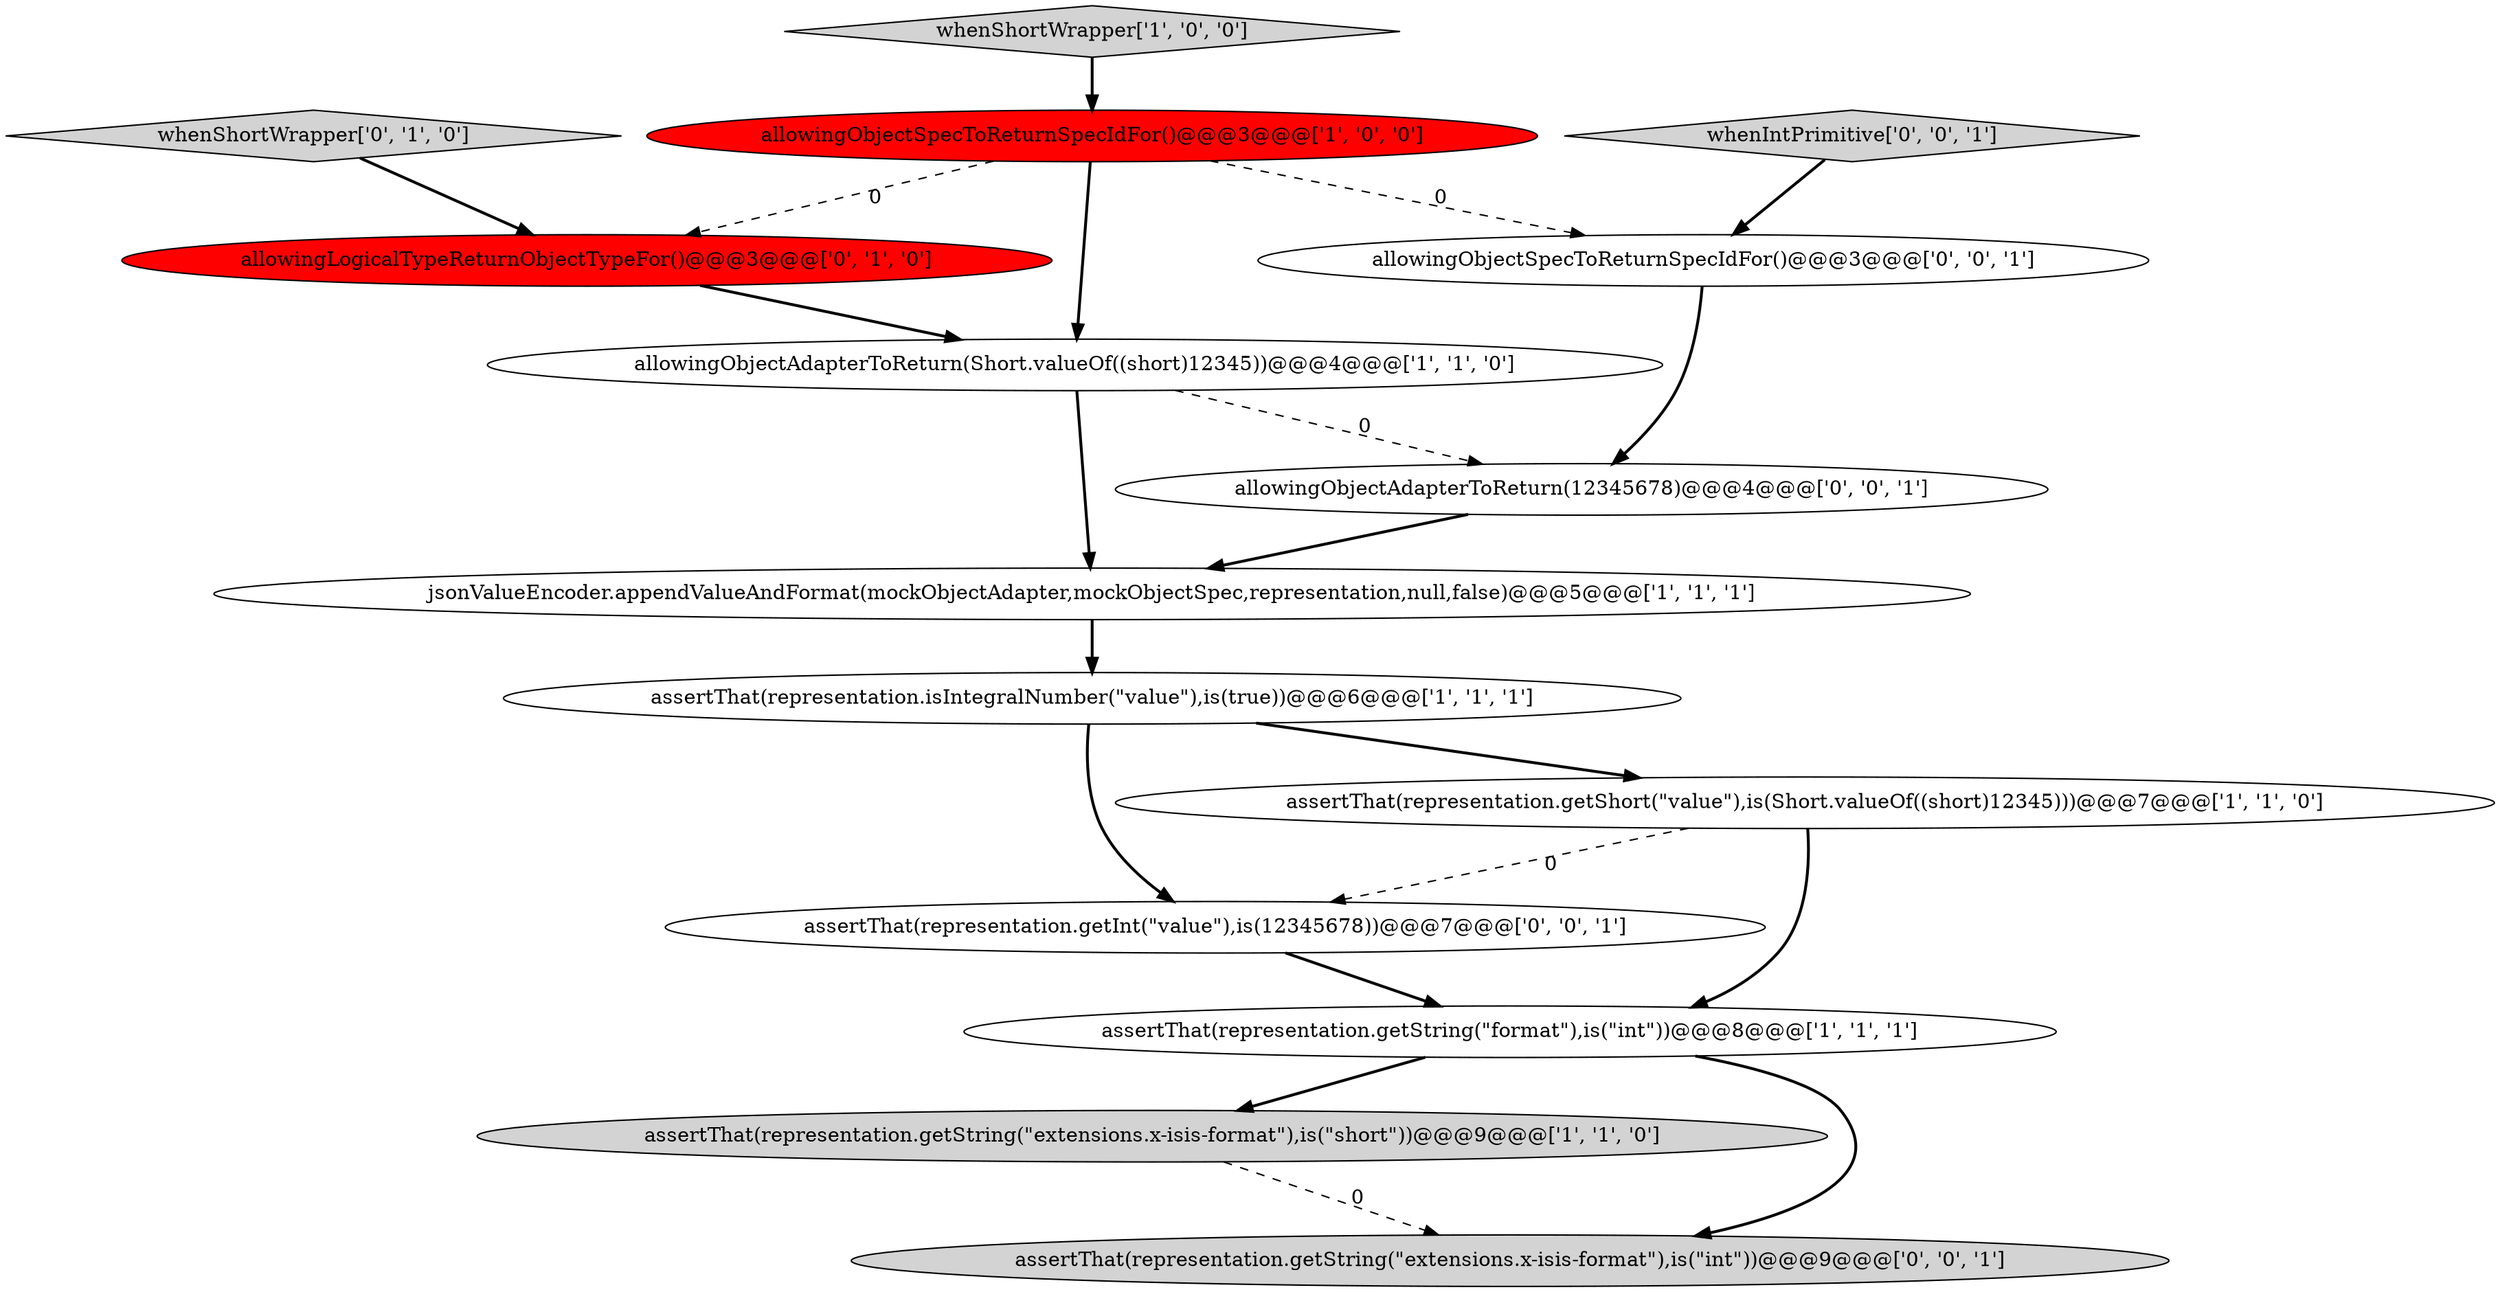 digraph {
14 [style = filled, label = "assertThat(representation.getInt(\"value\"),is(12345678))@@@7@@@['0', '0', '1']", fillcolor = white, shape = ellipse image = "AAA0AAABBB3BBB"];
3 [style = filled, label = "jsonValueEncoder.appendValueAndFormat(mockObjectAdapter,mockObjectSpec,representation,null,false)@@@5@@@['1', '1', '1']", fillcolor = white, shape = ellipse image = "AAA0AAABBB1BBB"];
7 [style = filled, label = "assertThat(representation.isIntegralNumber(\"value\"),is(true))@@@6@@@['1', '1', '1']", fillcolor = white, shape = ellipse image = "AAA0AAABBB1BBB"];
1 [style = filled, label = "allowingObjectAdapterToReturn(Short.valueOf((short)12345))@@@4@@@['1', '1', '0']", fillcolor = white, shape = ellipse image = "AAA0AAABBB1BBB"];
11 [style = filled, label = "allowingObjectSpecToReturnSpecIdFor()@@@3@@@['0', '0', '1']", fillcolor = white, shape = ellipse image = "AAA0AAABBB3BBB"];
8 [style = filled, label = "whenShortWrapper['0', '1', '0']", fillcolor = lightgray, shape = diamond image = "AAA0AAABBB2BBB"];
9 [style = filled, label = "allowingLogicalTypeReturnObjectTypeFor()@@@3@@@['0', '1', '0']", fillcolor = red, shape = ellipse image = "AAA1AAABBB2BBB"];
4 [style = filled, label = "assertThat(representation.getString(\"extensions.x-isis-format\"),is(\"short\"))@@@9@@@['1', '1', '0']", fillcolor = lightgray, shape = ellipse image = "AAA0AAABBB1BBB"];
12 [style = filled, label = "allowingObjectAdapterToReturn(12345678)@@@4@@@['0', '0', '1']", fillcolor = white, shape = ellipse image = "AAA0AAABBB3BBB"];
13 [style = filled, label = "whenIntPrimitive['0', '0', '1']", fillcolor = lightgray, shape = diamond image = "AAA0AAABBB3BBB"];
5 [style = filled, label = "whenShortWrapper['1', '0', '0']", fillcolor = lightgray, shape = diamond image = "AAA0AAABBB1BBB"];
6 [style = filled, label = "assertThat(representation.getShort(\"value\"),is(Short.valueOf((short)12345)))@@@7@@@['1', '1', '0']", fillcolor = white, shape = ellipse image = "AAA0AAABBB1BBB"];
2 [style = filled, label = "allowingObjectSpecToReturnSpecIdFor()@@@3@@@['1', '0', '0']", fillcolor = red, shape = ellipse image = "AAA1AAABBB1BBB"];
10 [style = filled, label = "assertThat(representation.getString(\"extensions.x-isis-format\"),is(\"int\"))@@@9@@@['0', '0', '1']", fillcolor = lightgray, shape = ellipse image = "AAA0AAABBB3BBB"];
0 [style = filled, label = "assertThat(representation.getString(\"format\"),is(\"int\"))@@@8@@@['1', '1', '1']", fillcolor = white, shape = ellipse image = "AAA0AAABBB1BBB"];
1->3 [style = bold, label=""];
2->11 [style = dashed, label="0"];
1->12 [style = dashed, label="0"];
5->2 [style = bold, label=""];
0->10 [style = bold, label=""];
11->12 [style = bold, label=""];
6->0 [style = bold, label=""];
12->3 [style = bold, label=""];
9->1 [style = bold, label=""];
14->0 [style = bold, label=""];
3->7 [style = bold, label=""];
6->14 [style = dashed, label="0"];
0->4 [style = bold, label=""];
2->9 [style = dashed, label="0"];
13->11 [style = bold, label=""];
4->10 [style = dashed, label="0"];
2->1 [style = bold, label=""];
7->6 [style = bold, label=""];
8->9 [style = bold, label=""];
7->14 [style = bold, label=""];
}
